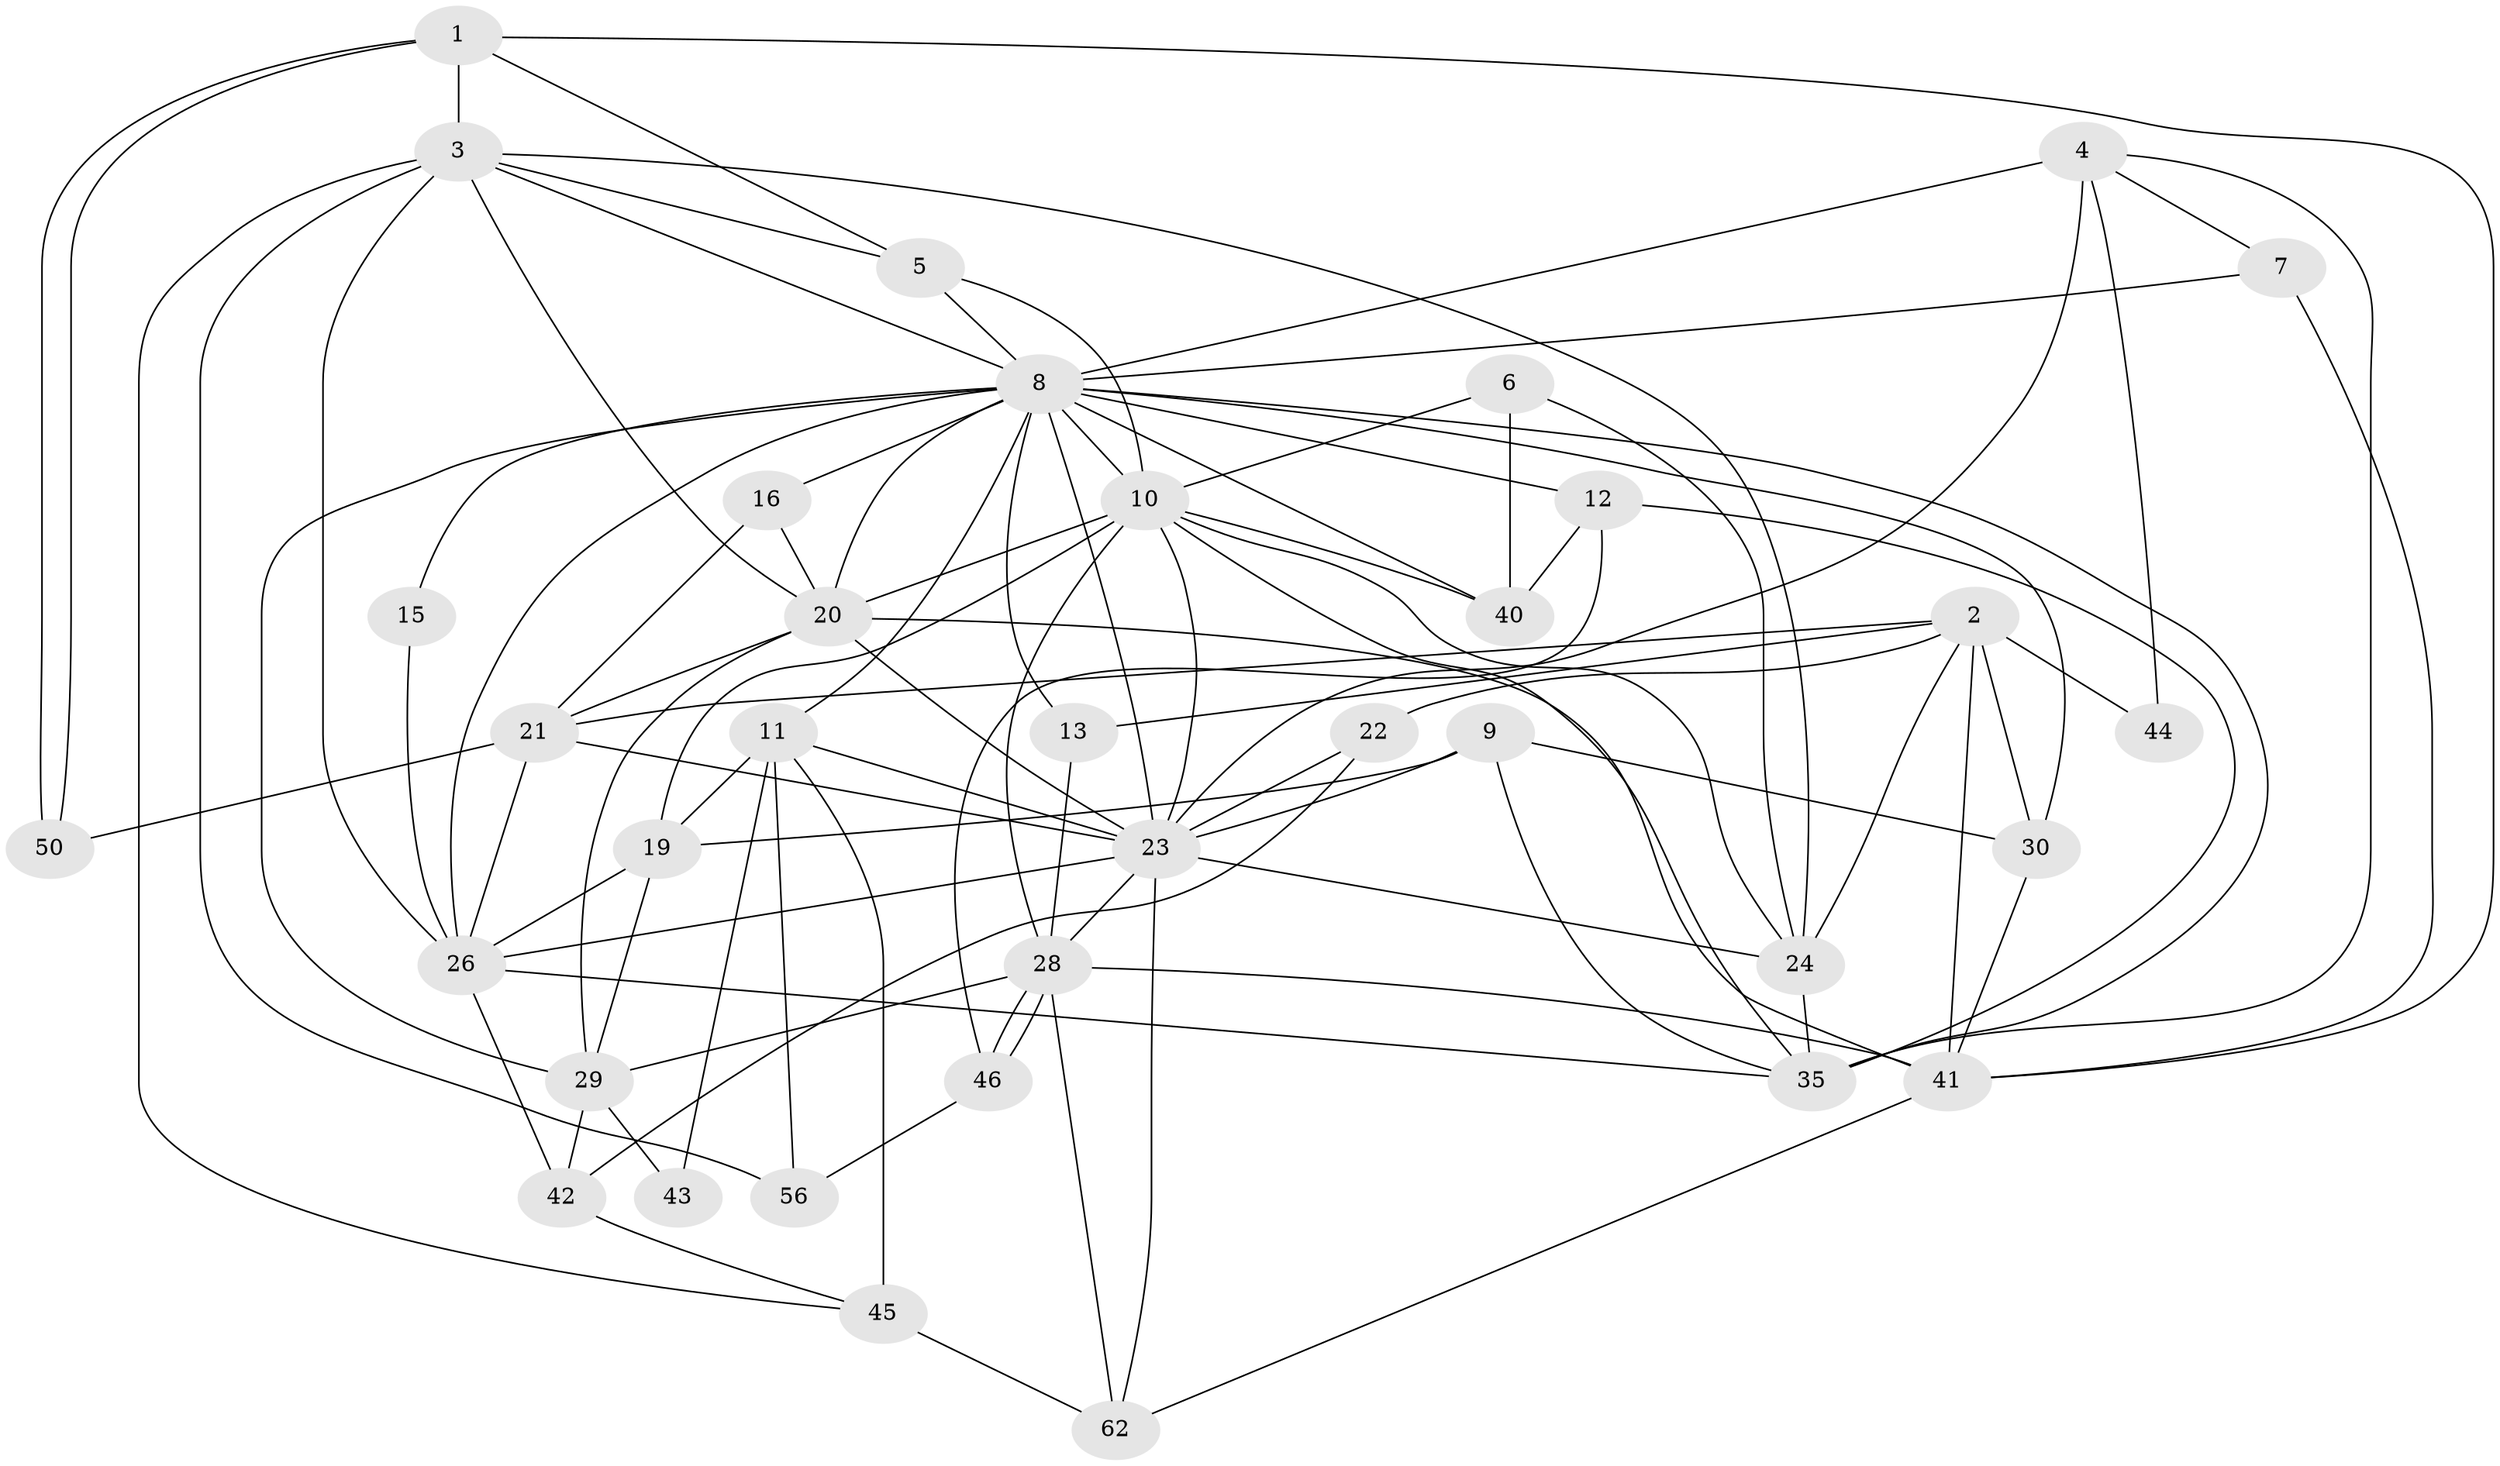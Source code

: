 // original degree distribution, {5: 0.1643835616438356, 6: 0.0684931506849315, 4: 0.3561643835616438, 2: 0.136986301369863, 3: 0.2191780821917808, 7: 0.0273972602739726, 8: 0.0273972602739726}
// Generated by graph-tools (version 1.1) at 2025/18/03/04/25 18:18:54]
// undirected, 36 vertices, 97 edges
graph export_dot {
graph [start="1"]
  node [color=gray90,style=filled];
  1;
  2 [super="+27"];
  3 [super="+25"];
  4 [super="+60+47+58"];
  5 [super="+18"];
  6;
  7;
  8 [super="+37+14"];
  9;
  10 [super="+52+70"];
  11 [super="+64+69+17"];
  12;
  13;
  15;
  16;
  19;
  20 [super="+67"];
  21 [super="+57+63"];
  22;
  23 [super="+36+39+49"];
  24 [super="+33"];
  26 [super="+53"];
  28 [super="+31"];
  29 [super="+61"];
  30;
  35 [super="+66+51"];
  40;
  41 [super="+59"];
  42;
  43;
  44;
  45 [super="+71+48"];
  46;
  50;
  56;
  62;
  1 -- 50;
  1 -- 50;
  1 -- 3;
  1 -- 41;
  1 -- 5;
  2 -- 30;
  2 -- 22;
  2 -- 44;
  2 -- 21;
  2 -- 13;
  2 -- 41;
  2 -- 24;
  3 -- 20;
  3 -- 26;
  3 -- 5;
  3 -- 24;
  3 -- 8;
  3 -- 56;
  3 -- 45;
  4 -- 7;
  4 -- 35;
  4 -- 23;
  4 -- 8 [weight=3];
  4 -- 44;
  5 -- 8;
  5 -- 10;
  6 -- 10;
  6 -- 40;
  6 -- 24;
  7 -- 8 [weight=2];
  7 -- 41;
  8 -- 30;
  8 -- 26;
  8 -- 40;
  8 -- 10;
  8 -- 35 [weight=2];
  8 -- 11 [weight=3];
  8 -- 12;
  8 -- 13;
  8 -- 15;
  8 -- 16;
  8 -- 20;
  8 -- 23;
  8 -- 29;
  9 -- 19;
  9 -- 30;
  9 -- 35;
  9 -- 23;
  10 -- 40;
  10 -- 19;
  10 -- 20 [weight=3];
  10 -- 35;
  10 -- 28;
  10 -- 23;
  10 -- 24;
  11 -- 45 [weight=3];
  11 -- 56;
  11 -- 43;
  11 -- 23;
  11 -- 19;
  12 -- 40;
  12 -- 35;
  12 -- 46;
  13 -- 28;
  15 -- 26;
  16 -- 21;
  16 -- 20;
  19 -- 29;
  19 -- 26;
  20 -- 41;
  20 -- 23;
  20 -- 21;
  20 -- 29;
  21 -- 50;
  21 -- 23;
  21 -- 26;
  22 -- 42;
  22 -- 23 [weight=2];
  23 -- 24;
  23 -- 62;
  23 -- 26;
  23 -- 28;
  24 -- 35;
  26 -- 35;
  26 -- 42;
  28 -- 46;
  28 -- 46;
  28 -- 62;
  28 -- 41;
  28 -- 29;
  29 -- 42;
  29 -- 43;
  30 -- 41;
  41 -- 62;
  42 -- 45;
  45 -- 62;
  46 -- 56;
}
